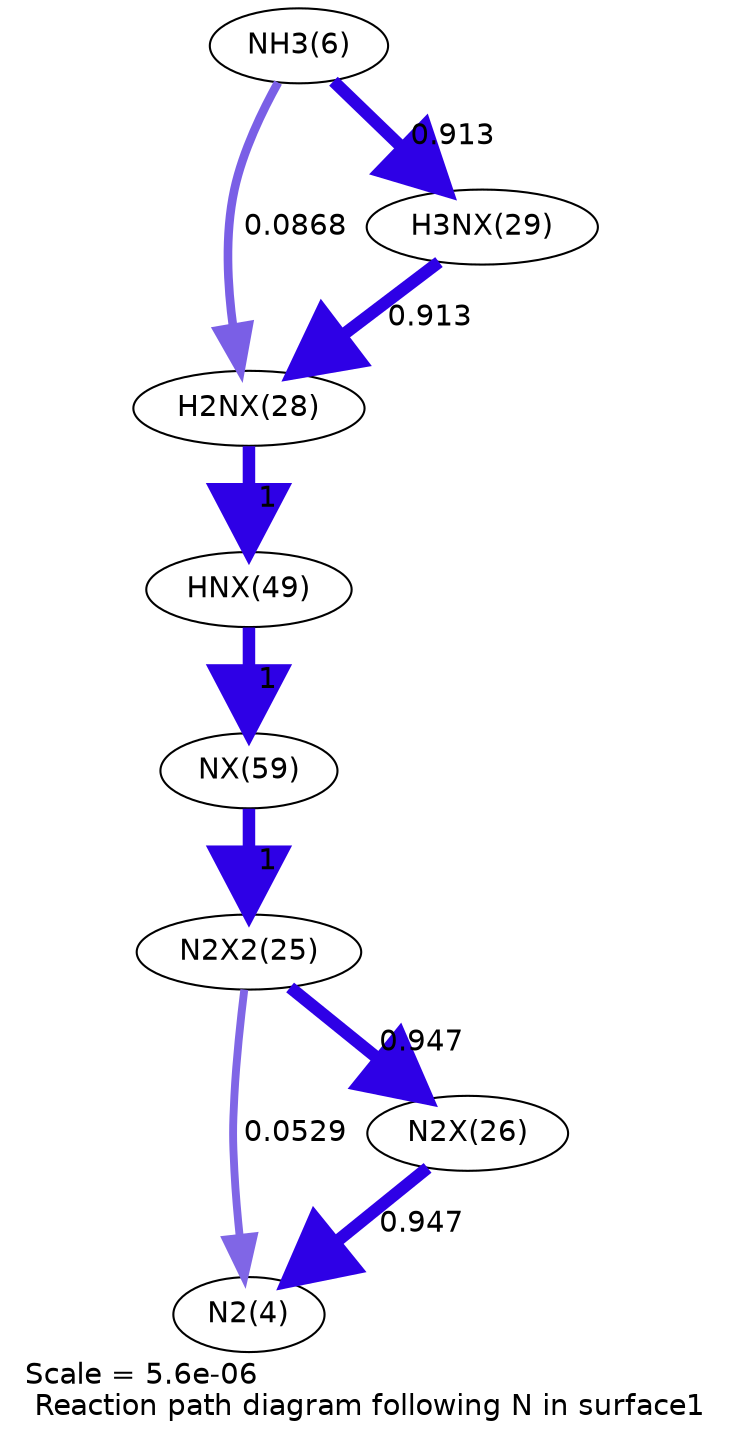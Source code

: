 digraph reaction_paths {
center=1;
s7 -> s19[fontname="Helvetica", penwidth=4.15, arrowsize=2.08, color="0.7, 0.587, 0.9"
, label=" 0.0868"];
s7 -> s20[fontname="Helvetica", penwidth=5.93, arrowsize=2.97, color="0.7, 1.41, 0.9"
, label=" 0.913"];
s20 -> s19[fontname="Helvetica", penwidth=5.93, arrowsize=2.97, color="0.7, 1.41, 0.9"
, label=" 0.913"];
s19 -> s22[fontname="Helvetica", penwidth=6, arrowsize=3, color="0.7, 1.5, 0.9"
, label=" 1"];
s22 -> s23[fontname="Helvetica", penwidth=6, arrowsize=3, color="0.7, 1.5, 0.9"
, label=" 1"];
s23 -> s16[fontname="Helvetica", penwidth=6, arrowsize=3, color="0.7, 1.5, 0.9"
, label=" 1"];
s16 -> s5[fontname="Helvetica", penwidth=3.78, arrowsize=1.89, color="0.7, 0.553, 0.9"
, label=" 0.0529"];
s17 -> s5[fontname="Helvetica", penwidth=5.96, arrowsize=2.98, color="0.7, 1.45, 0.9"
, label=" 0.947"];
s16 -> s17[fontname="Helvetica", penwidth=5.96, arrowsize=2.98, color="0.7, 1.45, 0.9"
, label=" 0.947"];
s5 [ fontname="Helvetica", label="N2(4)"];
s7 [ fontname="Helvetica", label="NH3(6)"];
s16 [ fontname="Helvetica", label="N2X2(25)"];
s17 [ fontname="Helvetica", label="N2X(26)"];
s19 [ fontname="Helvetica", label="H2NX(28)"];
s20 [ fontname="Helvetica", label="H3NX(29)"];
s22 [ fontname="Helvetica", label="HNX(49)"];
s23 [ fontname="Helvetica", label="NX(59)"];
 label = "Scale = 5.6e-06\l Reaction path diagram following N in surface1";
 fontname = "Helvetica";
}
